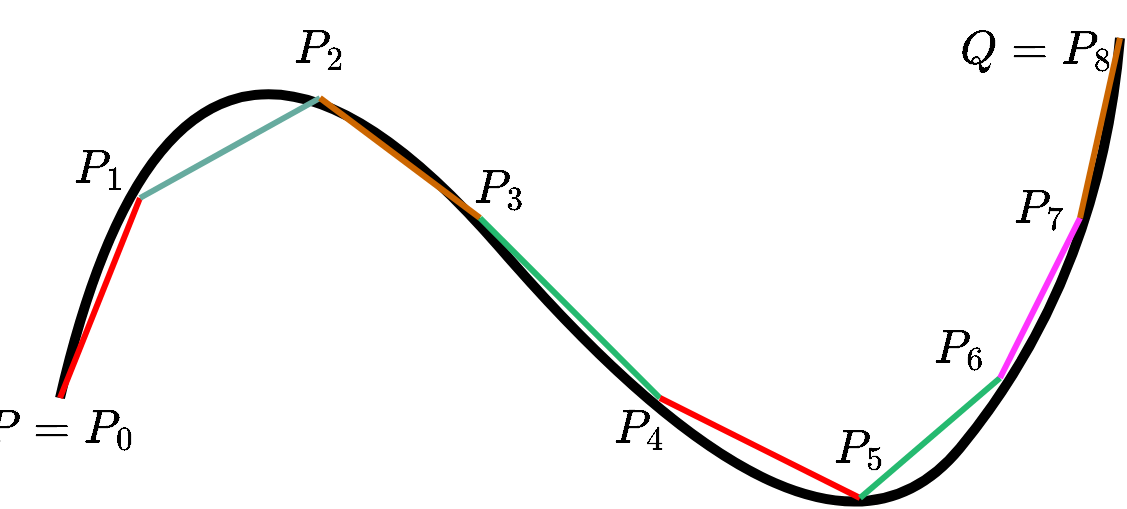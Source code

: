 <mxfile version="24.2.2" type="github" pages="6">
  <diagram name="Page-1" id="hImIH5Y_qeNKQe3tUeuU">
    <mxGraphModel dx="744" dy="434" grid="1" gridSize="10" guides="1" tooltips="1" connect="1" arrows="1" fold="1" page="1" pageScale="1" pageWidth="827" pageHeight="1169" math="1" shadow="0">
      <root>
        <mxCell id="0" />
        <mxCell id="1" parent="0" />
        <mxCell id="3SbkwkxHmMdXwbT6UPhh-1" value="" style="endArrow=none;html=1;rounded=0;strokeWidth=5;curved=1;movable=0;resizable=0;rotatable=0;deletable=0;editable=0;locked=1;connectable=0;" edge="1" parent="1">
          <mxGeometry width="50" height="50" relative="1" as="geometry">
            <mxPoint x="80" y="310" as="sourcePoint" />
            <mxPoint x="610" y="130" as="targetPoint" />
            <Array as="points">
              <mxPoint x="140" y="50" />
              <mxPoint x="460" y="420" />
              <mxPoint x="600" y="250" />
            </Array>
          </mxGeometry>
        </mxCell>
        <mxCell id="3SbkwkxHmMdXwbT6UPhh-2" value="" style="endArrow=none;html=1;rounded=0;strokeWidth=3;strokeColor=#FF0000;" edge="1" parent="1">
          <mxGeometry width="50" height="50" relative="1" as="geometry">
            <mxPoint x="80" y="310" as="sourcePoint" />
            <mxPoint x="120" y="210" as="targetPoint" />
          </mxGeometry>
        </mxCell>
        <mxCell id="3SbkwkxHmMdXwbT6UPhh-3" value="" style="endArrow=none;html=1;rounded=0;strokeWidth=3;strokeColor=#67AB9F;" edge="1" parent="1">
          <mxGeometry width="50" height="50" relative="1" as="geometry">
            <mxPoint x="120" y="210" as="sourcePoint" />
            <mxPoint x="210" y="160" as="targetPoint" />
          </mxGeometry>
        </mxCell>
        <mxCell id="3SbkwkxHmMdXwbT6UPhh-4" value="" style="endArrow=none;html=1;rounded=0;strokeWidth=3;strokeColor=#CC6600;" edge="1" parent="1">
          <mxGeometry width="50" height="50" relative="1" as="geometry">
            <mxPoint x="210" y="160" as="sourcePoint" />
            <mxPoint x="290" y="220" as="targetPoint" />
          </mxGeometry>
        </mxCell>
        <mxCell id="3SbkwkxHmMdXwbT6UPhh-5" value="" style="endArrow=none;html=1;rounded=0;strokeWidth=3;strokeColor=#25BA70;" edge="1" parent="1">
          <mxGeometry width="50" height="50" relative="1" as="geometry">
            <mxPoint x="290" y="220" as="sourcePoint" />
            <mxPoint x="380" y="310" as="targetPoint" />
          </mxGeometry>
        </mxCell>
        <mxCell id="3SbkwkxHmMdXwbT6UPhh-6" value="" style="endArrow=none;html=1;rounded=0;strokeWidth=3;strokeColor=#FF0000;" edge="1" parent="1">
          <mxGeometry width="50" height="50" relative="1" as="geometry">
            <mxPoint x="380" y="310" as="sourcePoint" />
            <mxPoint x="480" y="360" as="targetPoint" />
          </mxGeometry>
        </mxCell>
        <mxCell id="3SbkwkxHmMdXwbT6UPhh-7" value="" style="endArrow=none;html=1;rounded=0;strokeWidth=3;strokeColor=#25BA70;" edge="1" parent="1">
          <mxGeometry width="50" height="50" relative="1" as="geometry">
            <mxPoint x="480" y="360" as="sourcePoint" />
            <mxPoint x="550" y="300" as="targetPoint" />
          </mxGeometry>
        </mxCell>
        <mxCell id="3SbkwkxHmMdXwbT6UPhh-8" value="" style="endArrow=none;html=1;rounded=0;strokeWidth=3;strokeColor=#FF33FF;" edge="1" parent="1">
          <mxGeometry width="50" height="50" relative="1" as="geometry">
            <mxPoint x="550" y="300" as="sourcePoint" />
            <mxPoint x="590" y="220" as="targetPoint" />
          </mxGeometry>
        </mxCell>
        <mxCell id="3SbkwkxHmMdXwbT6UPhh-9" value="" style="endArrow=none;html=1;rounded=0;strokeWidth=3;strokeColor=#CC6600;" edge="1" parent="1">
          <mxGeometry width="50" height="50" relative="1" as="geometry">
            <mxPoint x="590" y="220" as="sourcePoint" />
            <mxPoint x="610" y="130" as="targetPoint" />
          </mxGeometry>
        </mxCell>
        <mxCell id="3SbkwkxHmMdXwbT6UPhh-10" value="`P = P_0`" style="text;html=1;align=center;verticalAlign=middle;whiteSpace=wrap;rounded=0;fontSize=20;" vertex="1" parent="1">
          <mxGeometry x="50" y="310" width="60" height="30" as="geometry" />
        </mxCell>
        <mxCell id="3SbkwkxHmMdXwbT6UPhh-12" value="`P_1`" style="text;html=1;align=center;verticalAlign=middle;whiteSpace=wrap;rounded=0;fontSize=20;" vertex="1" parent="1">
          <mxGeometry x="70" y="180" width="60" height="30" as="geometry" />
        </mxCell>
        <mxCell id="3SbkwkxHmMdXwbT6UPhh-13" value="`P_2`" style="text;html=1;align=center;verticalAlign=middle;whiteSpace=wrap;rounded=0;fontSize=20;" vertex="1" parent="1">
          <mxGeometry x="180" y="120" width="60" height="30" as="geometry" />
        </mxCell>
        <mxCell id="3SbkwkxHmMdXwbT6UPhh-14" value="`P_3`" style="text;html=1;align=center;verticalAlign=middle;whiteSpace=wrap;rounded=0;fontSize=20;" vertex="1" parent="1">
          <mxGeometry x="270" y="190" width="60" height="30" as="geometry" />
        </mxCell>
        <mxCell id="3SbkwkxHmMdXwbT6UPhh-15" value="`P_4`" style="text;html=1;align=center;verticalAlign=middle;whiteSpace=wrap;rounded=0;fontSize=20;" vertex="1" parent="1">
          <mxGeometry x="340" y="310" width="60" height="30" as="geometry" />
        </mxCell>
        <mxCell id="3SbkwkxHmMdXwbT6UPhh-16" value="`P_5`" style="text;html=1;align=center;verticalAlign=middle;whiteSpace=wrap;rounded=0;fontSize=20;" vertex="1" parent="1">
          <mxGeometry x="450" y="320" width="60" height="30" as="geometry" />
        </mxCell>
        <mxCell id="3SbkwkxHmMdXwbT6UPhh-17" value="`P_6`" style="text;html=1;align=center;verticalAlign=middle;whiteSpace=wrap;rounded=0;fontSize=20;" vertex="1" parent="1">
          <mxGeometry x="500" y="270" width="60" height="30" as="geometry" />
        </mxCell>
        <mxCell id="3SbkwkxHmMdXwbT6UPhh-18" value="`P_7`" style="text;html=1;align=center;verticalAlign=middle;whiteSpace=wrap;rounded=0;fontSize=20;" vertex="1" parent="1">
          <mxGeometry x="540" y="200" width="60" height="30" as="geometry" />
        </mxCell>
        <mxCell id="3SbkwkxHmMdXwbT6UPhh-19" value="`Q = P_8`" style="text;html=1;align=center;verticalAlign=middle;whiteSpace=wrap;rounded=0;fontSize=20;" vertex="1" parent="1">
          <mxGeometry x="538" y="120" width="60" height="30" as="geometry" />
        </mxCell>
      </root>
    </mxGraphModel>
  </diagram>
  <diagram id="BswYAwydhuH9jfz12rV5" name="Page-2">
    <mxGraphModel dx="744" dy="434" grid="1" gridSize="10" guides="1" tooltips="1" connect="1" arrows="1" fold="1" page="1" pageScale="1" pageWidth="827" pageHeight="1169" math="1" shadow="0">
      <root>
        <mxCell id="0" />
        <mxCell id="1" parent="0" />
        <mxCell id="l3XgBGyDnwy0xG47XRlE-1" value="" style="endArrow=none;html=1;rounded=0;strokeWidth=5;fontColor=#000000;strokeColor=#FF0000;" edge="1" parent="1">
          <mxGeometry width="50" height="50" relative="1" as="geometry">
            <mxPoint x="120" y="280" as="sourcePoint" />
            <mxPoint x="320" y="120" as="targetPoint" />
          </mxGeometry>
        </mxCell>
        <mxCell id="l3XgBGyDnwy0xG47XRlE-2" value="" style="endArrow=none;dashed=1;html=1;dashPattern=1 3;strokeWidth=2;rounded=0;strokeColor=#9933FF;" edge="1" parent="1">
          <mxGeometry width="50" height="50" relative="1" as="geometry">
            <mxPoint x="320" y="280" as="sourcePoint" />
            <mxPoint x="320" y="120" as="targetPoint" />
          </mxGeometry>
        </mxCell>
        <mxCell id="l3XgBGyDnwy0xG47XRlE-3" value="" style="endArrow=none;dashed=1;html=1;dashPattern=1 3;strokeWidth=2;rounded=0;strokeColor=#25BA70;" edge="1" parent="1">
          <mxGeometry width="50" height="50" relative="1" as="geometry">
            <mxPoint x="120" y="280" as="sourcePoint" />
            <mxPoint x="320" y="280" as="targetPoint" />
          </mxGeometry>
        </mxCell>
        <mxCell id="l3XgBGyDnwy0xG47XRlE-4" value="`(0, 0)`" style="text;html=1;align=center;verticalAlign=middle;whiteSpace=wrap;rounded=0;fontSize=20;" vertex="1" parent="1">
          <mxGeometry x="70" y="280" width="60" height="30" as="geometry" />
        </mxCell>
        <mxCell id="l3XgBGyDnwy0xG47XRlE-6" value="`(x, y)`" style="text;html=1;align=center;verticalAlign=middle;whiteSpace=wrap;rounded=0;fontSize=20;" vertex="1" parent="1">
          <mxGeometry x="290" y="81" width="60" height="30" as="geometry" />
        </mxCell>
      </root>
    </mxGraphModel>
  </diagram>
  <diagram name="Page-3" id="CgoNsIjasOp-Nqa2h68d">
    <mxGraphModel dx="744" dy="434" grid="1" gridSize="10" guides="1" tooltips="1" connect="1" arrows="1" fold="1" page="1" pageScale="1" pageWidth="827" pageHeight="1169" math="1" shadow="0">
      <root>
        <mxCell id="0jxKb5oXWUAI6Fmj0sjH-0" />
        <mxCell id="0jxKb5oXWUAI6Fmj0sjH-1" parent="0jxKb5oXWUAI6Fmj0sjH-0" />
        <mxCell id="0jxKb5oXWUAI6Fmj0sjH-2" value="" style="endArrow=none;html=1;rounded=0;strokeWidth=5;curved=1;movable=0;resizable=0;rotatable=0;deletable=0;editable=0;locked=1;connectable=0;" edge="1" parent="0jxKb5oXWUAI6Fmj0sjH-1">
          <mxGeometry width="50" height="50" relative="1" as="geometry">
            <mxPoint x="80" y="310" as="sourcePoint" />
            <mxPoint x="610" y="130" as="targetPoint" />
            <Array as="points">
              <mxPoint x="140" y="50" />
              <mxPoint x="460" y="420" />
              <mxPoint x="600" y="250" />
            </Array>
          </mxGeometry>
        </mxCell>
        <mxCell id="0jxKb5oXWUAI6Fmj0sjH-11" value="`p`" style="text;html=1;align=center;verticalAlign=middle;whiteSpace=wrap;rounded=0;fontSize=20;" vertex="1" parent="0jxKb5oXWUAI6Fmj0sjH-1">
          <mxGeometry x="148" y="162" width="60" height="30" as="geometry" />
        </mxCell>
        <mxCell id="RiQVMth3EaphrEWrfzxs-1" value="" style="endArrow=none;html=1;rounded=0;strokeWidth=3;strokeColor=#FF0000;" edge="1" parent="0jxKb5oXWUAI6Fmj0sjH-1">
          <mxGeometry width="50" height="50" relative="1" as="geometry">
            <mxPoint x="50" y="180" as="sourcePoint" />
            <mxPoint x="630" y="80" as="targetPoint" />
          </mxGeometry>
        </mxCell>
        <mxCell id="RiQVMth3EaphrEWrfzxs-2" value="" style="shape=waypoint;sketch=0;fillStyle=solid;size=6;pointerEvents=1;points=[];fillColor=none;resizable=0;rotatable=0;perimeter=centerPerimeter;snapToPoint=1;strokeWidth=5;strokeColor=#25BA70;" vertex="1" parent="0jxKb5oXWUAI6Fmj0sjH-1">
          <mxGeometry x="167" y="149" width="20" height="20" as="geometry" />
        </mxCell>
      </root>
    </mxGraphModel>
  </diagram>
  <diagram name="Page-4" id="d2U2aifnYkcEMpRTUvN_">
    <mxGraphModel dx="1063" dy="620" grid="1" gridSize="10" guides="1" tooltips="1" connect="1" arrows="1" fold="1" page="1" pageScale="1" pageWidth="827" pageHeight="1169" math="1" shadow="0">
      <root>
        <mxCell id="rwFp0a0jq_zS1nQin3AU-0" />
        <mxCell id="rwFp0a0jq_zS1nQin3AU-1" parent="rwFp0a0jq_zS1nQin3AU-0" />
        <mxCell id="rwFp0a0jq_zS1nQin3AU-2" value="" style="endArrow=none;html=1;rounded=0;strokeWidth=5;curved=1;movable=0;resizable=0;rotatable=0;deletable=0;editable=0;locked=1;connectable=0;" edge="1" parent="rwFp0a0jq_zS1nQin3AU-1">
          <mxGeometry width="50" height="50" relative="1" as="geometry">
            <mxPoint x="80" y="310" as="sourcePoint" />
            <mxPoint x="610" y="130" as="targetPoint" />
            <Array as="points">
              <mxPoint x="140" y="50" />
              <mxPoint x="460" y="420" />
              <mxPoint x="600" y="250" />
            </Array>
          </mxGeometry>
        </mxCell>
        <mxCell id="rwFp0a0jq_zS1nQin3AU-3" value="`p`" style="text;html=1;align=center;verticalAlign=middle;whiteSpace=wrap;rounded=0;fontSize=20;" vertex="1" parent="rwFp0a0jq_zS1nQin3AU-1">
          <mxGeometry x="148" y="162" width="60" height="30" as="geometry" />
        </mxCell>
        <mxCell id="rwFp0a0jq_zS1nQin3AU-4" value="" style="endArrow=none;html=1;rounded=0;strokeWidth=3;strokeColor=#FF0000;movable=0;resizable=0;rotatable=0;deletable=0;editable=0;locked=1;connectable=0;" edge="1" parent="rwFp0a0jq_zS1nQin3AU-1">
          <mxGeometry width="50" height="50" relative="1" as="geometry">
            <mxPoint x="50" y="180" as="sourcePoint" />
            <mxPoint x="630" y="80" as="targetPoint" />
          </mxGeometry>
        </mxCell>
        <mxCell id="rwFp0a0jq_zS1nQin3AU-5" value="" style="shape=waypoint;sketch=0;fillStyle=solid;size=6;pointerEvents=1;points=[];fillColor=none;resizable=0;rotatable=0;perimeter=centerPerimeter;snapToPoint=1;strokeWidth=5;strokeColor=#25BA70;movable=0;deletable=0;editable=0;locked=1;connectable=0;" vertex="1" parent="rwFp0a0jq_zS1nQin3AU-1">
          <mxGeometry x="167" y="149" width="20" height="20" as="geometry" />
        </mxCell>
        <mxCell id="e4ik4fv87tR9YMVxtzvv-0" value="" style="endArrow=classic;html=1;rounded=0;strokeWidth=5;strokeColor=#365953;" edge="1" parent="rwFp0a0jq_zS1nQin3AU-1">
          <mxGeometry width="50" height="50" relative="1" as="geometry">
            <mxPoint x="183" y="158" as="sourcePoint" />
            <mxPoint x="280" y="140" as="targetPoint" />
          </mxGeometry>
        </mxCell>
        <mxCell id="e4ik4fv87tR9YMVxtzvv-1" value="`\frac{\partial gamma}{\partial t}|_p`" style="text;html=1;align=center;verticalAlign=middle;whiteSpace=wrap;rounded=0;fontSize=20;" vertex="1" parent="rwFp0a0jq_zS1nQin3AU-1">
          <mxGeometry x="190" y="102" width="60" height="30" as="geometry" />
        </mxCell>
        <mxCell id="e4ik4fv87tR9YMVxtzvv-2" value="`M`" style="text;html=1;align=center;verticalAlign=middle;whiteSpace=wrap;rounded=0;fontSize=20;" vertex="1" parent="rwFp0a0jq_zS1nQin3AU-1">
          <mxGeometry x="384" y="290" width="60" height="30" as="geometry" />
        </mxCell>
        <mxCell id="e4ik4fv87tR9YMVxtzvv-4" value="`T_pM`" style="text;html=1;align=center;verticalAlign=middle;whiteSpace=wrap;rounded=0;fontSize=20;" vertex="1" parent="rwFp0a0jq_zS1nQin3AU-1">
          <mxGeometry x="360" y="80" width="60" height="30" as="geometry" />
        </mxCell>
      </root>
    </mxGraphModel>
  </diagram>
  <diagram name="Page-5" id="9OH0M-tiVB_HQHEBrS5z">
    <mxGraphModel dx="744" dy="434" grid="1" gridSize="10" guides="1" tooltips="1" connect="1" arrows="1" fold="1" page="1" pageScale="1" pageWidth="827" pageHeight="1169" math="1" shadow="0">
      <root>
        <mxCell id="A62p3WX1Pf3JsQpUh3Fa-0" />
        <mxCell id="A62p3WX1Pf3JsQpUh3Fa-1" parent="A62p3WX1Pf3JsQpUh3Fa-0" />
        <mxCell id="A62p3WX1Pf3JsQpUh3Fa-2" value="" style="endArrow=none;html=1;rounded=0;strokeWidth=5;curved=1;movable=0;resizable=0;rotatable=0;deletable=0;editable=0;locked=1;connectable=0;" edge="1" parent="A62p3WX1Pf3JsQpUh3Fa-1">
          <mxGeometry width="50" height="50" relative="1" as="geometry">
            <mxPoint x="80" y="310" as="sourcePoint" />
            <mxPoint x="610" y="130" as="targetPoint" />
            <Array as="points">
              <mxPoint x="140" y="50" />
              <mxPoint x="460" y="420" />
              <mxPoint x="600" y="250" />
            </Array>
          </mxGeometry>
        </mxCell>
        <mxCell id="A62p3WX1Pf3JsQpUh3Fa-3" value="" style="endArrow=none;html=1;rounded=0;strokeWidth=3;strokeColor=#FF0000;" edge="1" parent="A62p3WX1Pf3JsQpUh3Fa-1">
          <mxGeometry width="50" height="50" relative="1" as="geometry">
            <mxPoint x="92" y="246" as="sourcePoint" />
            <mxPoint x="152" y="146" as="targetPoint" />
          </mxGeometry>
        </mxCell>
        <mxCell id="A62p3WX1Pf3JsQpUh3Fa-4" value="" style="endArrow=none;html=1;rounded=0;strokeWidth=3;strokeColor=#67AB9F;" edge="1" parent="A62p3WX1Pf3JsQpUh3Fa-1">
          <mxGeometry width="50" height="50" relative="1" as="geometry">
            <mxPoint x="153" y="146" as="sourcePoint" />
            <mxPoint x="253" y="176" as="targetPoint" />
          </mxGeometry>
        </mxCell>
        <mxCell id="A62p3WX1Pf3JsQpUh3Fa-5" value="" style="endArrow=none;html=1;rounded=0;strokeWidth=3;strokeColor=#CC6600;" edge="1" parent="A62p3WX1Pf3JsQpUh3Fa-1">
          <mxGeometry width="50" height="50" relative="1" as="geometry">
            <mxPoint x="252" y="175" as="sourcePoint" />
            <mxPoint x="332" y="275" as="targetPoint" />
          </mxGeometry>
        </mxCell>
        <mxCell id="A62p3WX1Pf3JsQpUh3Fa-6" value="" style="endArrow=none;html=1;rounded=0;strokeWidth=3;strokeColor=#25BA70;" edge="1" parent="A62p3WX1Pf3JsQpUh3Fa-1">
          <mxGeometry width="50" height="50" relative="1" as="geometry">
            <mxPoint x="331" y="273" as="sourcePoint" />
            <mxPoint x="410" y="347" as="targetPoint" />
          </mxGeometry>
        </mxCell>
        <mxCell id="A62p3WX1Pf3JsQpUh3Fa-7" value="" style="endArrow=none;html=1;rounded=0;strokeWidth=3;strokeColor=#FF0000;" edge="1" parent="A62p3WX1Pf3JsQpUh3Fa-1">
          <mxGeometry width="50" height="50" relative="1" as="geometry">
            <mxPoint x="409" y="349" as="sourcePoint" />
            <mxPoint x="510" y="370" as="targetPoint" />
          </mxGeometry>
        </mxCell>
        <mxCell id="A62p3WX1Pf3JsQpUh3Fa-8" value="" style="endArrow=none;html=1;rounded=0;strokeWidth=3;strokeColor=#25BA70;" edge="1" parent="A62p3WX1Pf3JsQpUh3Fa-1">
          <mxGeometry width="50" height="50" relative="1" as="geometry">
            <mxPoint x="510" y="370" as="sourcePoint" />
            <mxPoint x="580" y="266" as="targetPoint" />
          </mxGeometry>
        </mxCell>
        <mxCell id="A62p3WX1Pf3JsQpUh3Fa-9" value="" style="endArrow=none;html=1;rounded=0;strokeWidth=3;strokeColor=#FF33FF;" edge="1" parent="A62p3WX1Pf3JsQpUh3Fa-1">
          <mxGeometry width="50" height="50" relative="1" as="geometry">
            <mxPoint x="579" y="269" as="sourcePoint" />
            <mxPoint x="609" y="159" as="targetPoint" />
          </mxGeometry>
        </mxCell>
        <mxCell id="A62p3WX1Pf3JsQpUh3Fa-11" value="`P = P_0`" style="text;html=1;align=center;verticalAlign=middle;whiteSpace=wrap;rounded=0;fontSize=20;" vertex="1" parent="A62p3WX1Pf3JsQpUh3Fa-1">
          <mxGeometry x="50" y="310" width="60" height="30" as="geometry" />
        </mxCell>
        <mxCell id="A62p3WX1Pf3JsQpUh3Fa-12" value="`P_1`" style="text;html=1;align=center;verticalAlign=middle;whiteSpace=wrap;rounded=0;fontSize=20;" vertex="1" parent="A62p3WX1Pf3JsQpUh3Fa-1">
          <mxGeometry x="70" y="180" width="60" height="30" as="geometry" />
        </mxCell>
        <mxCell id="A62p3WX1Pf3JsQpUh3Fa-13" value="`P_2`" style="text;html=1;align=center;verticalAlign=middle;whiteSpace=wrap;rounded=0;fontSize=20;" vertex="1" parent="A62p3WX1Pf3JsQpUh3Fa-1">
          <mxGeometry x="180" y="120" width="60" height="30" as="geometry" />
        </mxCell>
        <mxCell id="A62p3WX1Pf3JsQpUh3Fa-14" value="`P_3`" style="text;html=1;align=center;verticalAlign=middle;whiteSpace=wrap;rounded=0;fontSize=20;" vertex="1" parent="A62p3WX1Pf3JsQpUh3Fa-1">
          <mxGeometry x="270" y="190" width="60" height="30" as="geometry" />
        </mxCell>
        <mxCell id="A62p3WX1Pf3JsQpUh3Fa-15" value="`P_4`" style="text;html=1;align=center;verticalAlign=middle;whiteSpace=wrap;rounded=0;fontSize=20;" vertex="1" parent="A62p3WX1Pf3JsQpUh3Fa-1">
          <mxGeometry x="340" y="310" width="60" height="30" as="geometry" />
        </mxCell>
        <mxCell id="A62p3WX1Pf3JsQpUh3Fa-16" value="`P_5`" style="text;html=1;align=center;verticalAlign=middle;whiteSpace=wrap;rounded=0;fontSize=20;" vertex="1" parent="A62p3WX1Pf3JsQpUh3Fa-1">
          <mxGeometry x="450" y="320" width="60" height="30" as="geometry" />
        </mxCell>
        <mxCell id="A62p3WX1Pf3JsQpUh3Fa-17" value="`P_6`" style="text;html=1;align=center;verticalAlign=middle;whiteSpace=wrap;rounded=0;fontSize=20;" vertex="1" parent="A62p3WX1Pf3JsQpUh3Fa-1">
          <mxGeometry x="500" y="270" width="60" height="30" as="geometry" />
        </mxCell>
        <mxCell id="A62p3WX1Pf3JsQpUh3Fa-18" value="`P_7`" style="text;html=1;align=center;verticalAlign=middle;whiteSpace=wrap;rounded=0;fontSize=20;" vertex="1" parent="A62p3WX1Pf3JsQpUh3Fa-1">
          <mxGeometry x="540" y="200" width="60" height="30" as="geometry" />
        </mxCell>
        <mxCell id="A62p3WX1Pf3JsQpUh3Fa-19" value="`Q = P_8`" style="text;html=1;align=center;verticalAlign=middle;whiteSpace=wrap;rounded=0;fontSize=20;" vertex="1" parent="A62p3WX1Pf3JsQpUh3Fa-1">
          <mxGeometry x="538" y="120" width="60" height="30" as="geometry" />
        </mxCell>
      </root>
    </mxGraphModel>
  </diagram>
  <diagram name="Page-6" id="aveUGTTD0DUVYUmiwHtJ">
    <mxGraphModel dx="744" dy="434" grid="1" gridSize="10" guides="1" tooltips="1" connect="1" arrows="1" fold="1" page="1" pageScale="1" pageWidth="827" pageHeight="1169" math="1" shadow="0">
      <root>
        <mxCell id="oIWJIH0xfNJB2ZhrCXF4-0" />
        <mxCell id="oIWJIH0xfNJB2ZhrCXF4-1" parent="oIWJIH0xfNJB2ZhrCXF4-0" />
        <mxCell id="zFaf93Fm3P3mI3rpG0H8-0" value="" style="endArrow=none;html=1;rounded=0;strokeWidth=5;curved=1;" edge="1" parent="oIWJIH0xfNJB2ZhrCXF4-1">
          <mxGeometry width="50" height="50" relative="1" as="geometry">
            <mxPoint x="50" y="199" as="sourcePoint" />
            <mxPoint x="630" y="109" as="targetPoint" />
            <Array as="points">
              <mxPoint x="160" y="139" />
            </Array>
          </mxGeometry>
        </mxCell>
        <mxCell id="oIWJIH0xfNJB2ZhrCXF4-3" value="`p`" style="text;html=1;align=center;verticalAlign=middle;whiteSpace=wrap;rounded=0;fontSize=20;" vertex="1" parent="oIWJIH0xfNJB2ZhrCXF4-1">
          <mxGeometry x="148" y="162" width="60" height="30" as="geometry" />
        </mxCell>
        <mxCell id="oIWJIH0xfNJB2ZhrCXF4-4" value="" style="endArrow=none;html=1;rounded=0;strokeWidth=3;strokeColor=#FF0000;movable=0;resizable=0;rotatable=0;deletable=0;editable=0;locked=1;connectable=0;" edge="1" parent="oIWJIH0xfNJB2ZhrCXF4-1">
          <mxGeometry width="50" height="50" relative="1" as="geometry">
            <mxPoint x="50" y="180" as="sourcePoint" />
            <mxPoint x="630" y="80" as="targetPoint" />
          </mxGeometry>
        </mxCell>
        <mxCell id="oIWJIH0xfNJB2ZhrCXF4-5" value="" style="shape=waypoint;sketch=0;fillStyle=solid;size=6;pointerEvents=1;points=[];fillColor=none;resizable=0;rotatable=0;perimeter=centerPerimeter;snapToPoint=1;strokeWidth=5;strokeColor=#25BA70;movable=0;deletable=0;editable=0;locked=1;connectable=0;" vertex="1" parent="oIWJIH0xfNJB2ZhrCXF4-1">
          <mxGeometry x="167" y="149" width="20" height="20" as="geometry" />
        </mxCell>
        <mxCell id="oIWJIH0xfNJB2ZhrCXF4-6" value="" style="endArrow=classic;html=1;rounded=0;strokeWidth=5;strokeColor=#65A69B;" edge="1" parent="oIWJIH0xfNJB2ZhrCXF4-1">
          <mxGeometry width="50" height="50" relative="1" as="geometry">
            <mxPoint x="183" y="158" as="sourcePoint" />
            <mxPoint x="280" y="140" as="targetPoint" />
          </mxGeometry>
        </mxCell>
        <mxCell id="oIWJIH0xfNJB2ZhrCXF4-7" value="`\frac{\partial gamma}{\partial t}|_p`" style="text;html=1;align=center;verticalAlign=middle;whiteSpace=wrap;rounded=0;fontSize=20;" vertex="1" parent="oIWJIH0xfNJB2ZhrCXF4-1">
          <mxGeometry x="190" y="102" width="60" height="30" as="geometry" />
        </mxCell>
        <mxCell id="oIWJIH0xfNJB2ZhrCXF4-8" value="`M = \mathbb{R}`" style="text;html=1;align=center;verticalAlign=middle;whiteSpace=wrap;rounded=0;fontSize=20;" vertex="1" parent="oIWJIH0xfNJB2ZhrCXF4-1">
          <mxGeometry x="571" y="118" width="60" height="30" as="geometry" />
        </mxCell>
        <mxCell id="oIWJIH0xfNJB2ZhrCXF4-9" value="`T_pM`" style="text;html=1;align=center;verticalAlign=middle;whiteSpace=wrap;rounded=0;fontSize=20;" vertex="1" parent="oIWJIH0xfNJB2ZhrCXF4-1">
          <mxGeometry x="360" y="80" width="60" height="30" as="geometry" />
        </mxCell>
      </root>
    </mxGraphModel>
  </diagram>
</mxfile>
